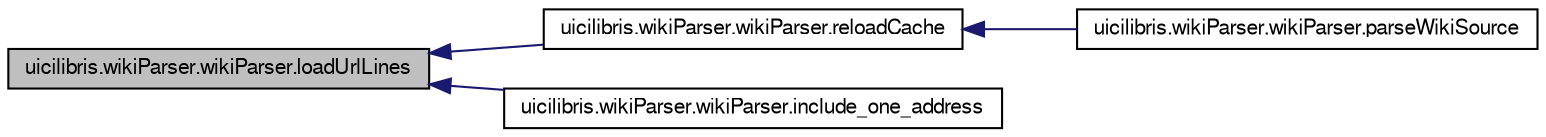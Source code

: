 digraph G
{
  edge [fontname="FreeSans",fontsize="10",labelfontname="FreeSans",labelfontsize="10"];
  node [fontname="FreeSans",fontsize="10",shape=record];
  rankdir="LR";
  Node1 [label="uicilibris.wikiParser.wikiParser.loadUrlLines",height=0.2,width=0.4,color="black", fillcolor="grey75", style="filled" fontcolor="black"];
  Node1 -> Node2 [dir="back",color="midnightblue",fontsize="10",style="solid"];
  Node2 [label="uicilibris.wikiParser.wikiParser.reloadCache",height=0.2,width=0.4,color="black", fillcolor="white", style="filled",URL="$classuicilibris_1_1wikiParser_1_1wikiParser.html#aa2ad4f2c68118fbea7e8a6c51c9dc279",tooltip="Reloads the cache from a given text, after running template processors."];
  Node2 -> Node3 [dir="back",color="midnightblue",fontsize="10",style="solid"];
  Node3 [label="uicilibris.wikiParser.wikiParser.parseWikiSource",height=0.2,width=0.4,color="black", fillcolor="white", style="filled",URL="$classuicilibris_1_1wikiParser_1_1wikiParser.html#ab8d2d05435d90a4f72b59e2c49dff14b",tooltip="parses a text provided by self.parent in its drop area"];
  Node1 -> Node4 [dir="back",color="midnightblue",fontsize="10",style="solid"];
  Node4 [label="uicilibris.wikiParser.wikiParser.include_one_address",height=0.2,width=0.4,color="black", fillcolor="white", style="filled",URL="$classuicilibris_1_1wikiParser_1_1wikiParser.html#ac5365eaf7f17aa4e365e04cb14e69f25",tooltip="gets contents from a simple wiki page"];
}
